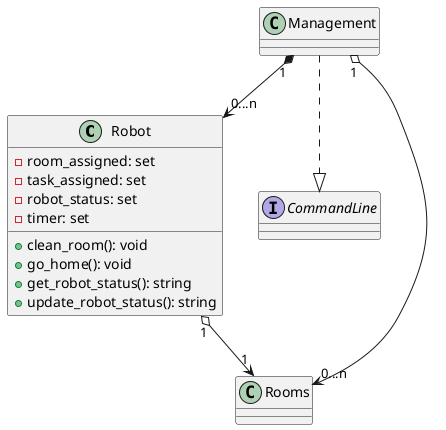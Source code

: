 @startuml
class Robot {
  - room_assigned: set
  - task_assigned: set
  - robot_status: set
  - timer: set
  
  + clean_room(): void
  + go_home(): void
  + get_robot_status(): string
  + update_robot_status(): string
}

interface CommandLine {}

Management "1" o--> "0...n" Rooms
Management "1" *--> "0...n" Robot
Robot "1" o--> "1" Rooms
Management ..|> CommandLine
@enduml